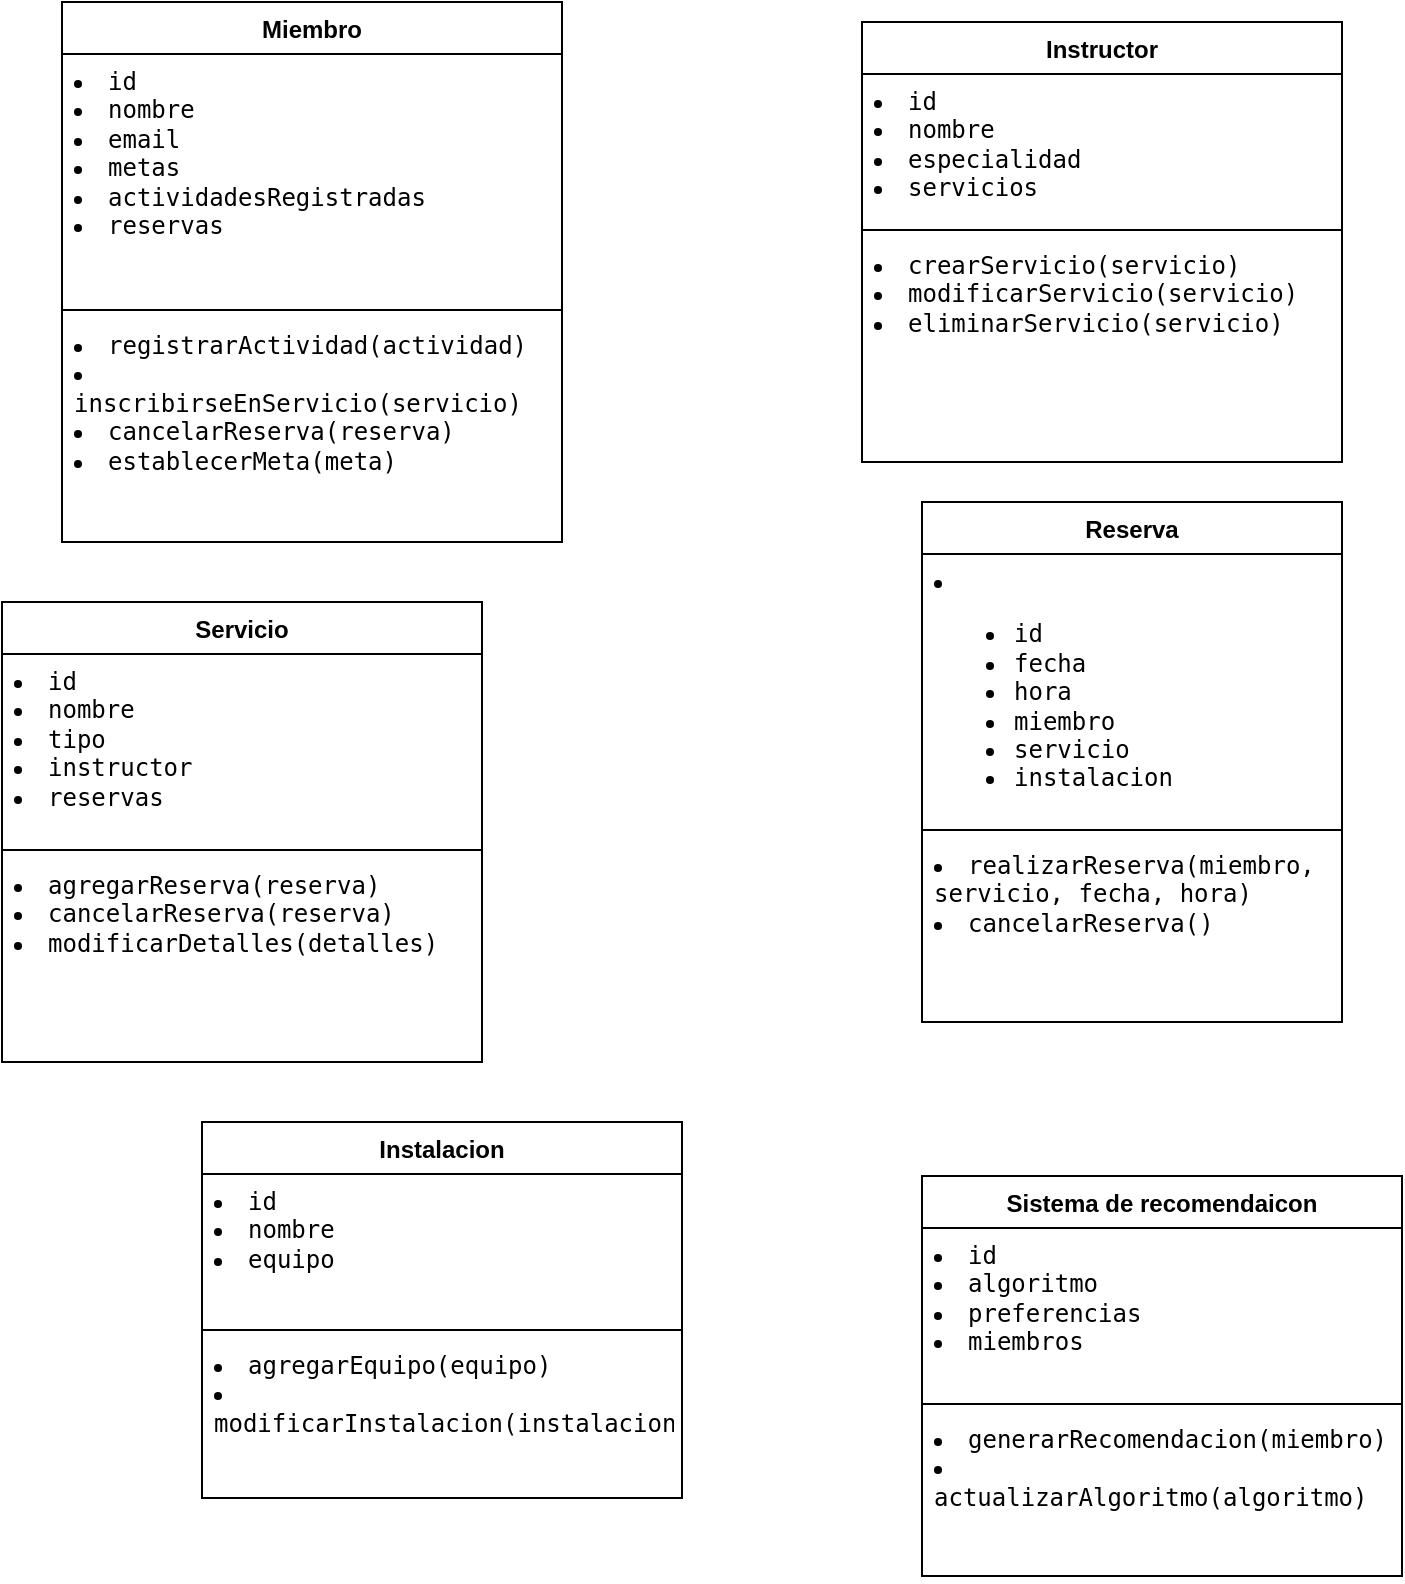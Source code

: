 <mxfile version="22.0.3" type="device">
  <diagram name="Página-1" id="JQLOy4nl7xPPVDxbQ1nu">
    <mxGraphModel dx="1018" dy="772" grid="1" gridSize="10" guides="1" tooltips="1" connect="1" arrows="1" fold="1" page="1" pageScale="1" pageWidth="827" pageHeight="1169" math="0" shadow="0">
      <root>
        <mxCell id="0" />
        <mxCell id="1" parent="0" />
        <mxCell id="F36aT2HTxTsf2F1regIV-1" value="Servicio" style="swimlane;fontStyle=1;align=center;verticalAlign=top;childLayout=stackLayout;horizontal=1;startSize=26;horizontalStack=0;resizeParent=1;resizeParentMax=0;resizeLast=0;collapsible=1;marginBottom=0;whiteSpace=wrap;html=1;" vertex="1" parent="1">
          <mxGeometry x="60" y="450" width="240" height="230" as="geometry" />
        </mxCell>
        <mxCell id="F36aT2HTxTsf2F1regIV-2" value="&lt;li&gt;&lt;code&gt;id&lt;/code&gt;&lt;/li&gt;&lt;li&gt;&lt;code&gt;nombre&lt;/code&gt;&lt;/li&gt;&lt;li&gt;&lt;code&gt;tipo&lt;/code&gt;&lt;/li&gt;&lt;li&gt;&lt;code&gt;instructor&lt;/code&gt;&lt;/li&gt;&lt;li&gt;&lt;code&gt;reservas&lt;/code&gt;&lt;/li&gt;" style="text;strokeColor=none;fillColor=none;align=left;verticalAlign=top;spacingLeft=4;spacingRight=4;overflow=hidden;rotatable=0;points=[[0,0.5],[1,0.5]];portConstraint=eastwest;whiteSpace=wrap;html=1;" vertex="1" parent="F36aT2HTxTsf2F1regIV-1">
          <mxGeometry y="26" width="240" height="94" as="geometry" />
        </mxCell>
        <mxCell id="F36aT2HTxTsf2F1regIV-3" value="" style="line;strokeWidth=1;fillColor=none;align=left;verticalAlign=middle;spacingTop=-1;spacingLeft=3;spacingRight=3;rotatable=0;labelPosition=right;points=[];portConstraint=eastwest;strokeColor=inherit;" vertex="1" parent="F36aT2HTxTsf2F1regIV-1">
          <mxGeometry y="120" width="240" height="8" as="geometry" />
        </mxCell>
        <mxCell id="F36aT2HTxTsf2F1regIV-4" value="&lt;li&gt;&lt;code&gt;agregarReserva(reserva)&lt;/code&gt;&lt;/li&gt;&lt;li&gt;&lt;code&gt;cancelarReserva(reserva)&lt;/code&gt;&lt;/li&gt;&lt;li&gt;&lt;code&gt;modificarDetalles(detalles)&lt;/code&gt;&lt;/li&gt;" style="text;strokeColor=none;fillColor=none;align=left;verticalAlign=top;spacingLeft=4;spacingRight=4;overflow=hidden;rotatable=0;points=[[0,0.5],[1,0.5]];portConstraint=eastwest;whiteSpace=wrap;html=1;" vertex="1" parent="F36aT2HTxTsf2F1regIV-1">
          <mxGeometry y="128" width="240" height="102" as="geometry" />
        </mxCell>
        <mxCell id="F36aT2HTxTsf2F1regIV-5" value="Miembro" style="swimlane;fontStyle=1;align=center;verticalAlign=top;childLayout=stackLayout;horizontal=1;startSize=26;horizontalStack=0;resizeParent=1;resizeParentMax=0;resizeLast=0;collapsible=1;marginBottom=0;whiteSpace=wrap;html=1;" vertex="1" parent="1">
          <mxGeometry x="90" y="150" width="250" height="270" as="geometry" />
        </mxCell>
        <mxCell id="F36aT2HTxTsf2F1regIV-6" value="&lt;li&gt;&lt;code&gt;id&lt;/code&gt;&lt;/li&gt;&lt;li&gt;&lt;code&gt;nombre&lt;/code&gt;&lt;/li&gt;&lt;li&gt;&lt;code&gt;email&lt;/code&gt;&lt;/li&gt;&lt;li&gt;&lt;code&gt;metas&lt;/code&gt;&lt;/li&gt;&lt;li&gt;&lt;code&gt;actividadesRegistradas&lt;/code&gt;&lt;/li&gt;&lt;li&gt;&lt;code&gt;reservas&lt;/code&gt;&lt;/li&gt;" style="text;strokeColor=none;fillColor=none;align=left;verticalAlign=top;spacingLeft=4;spacingRight=4;overflow=hidden;rotatable=0;points=[[0,0.5],[1,0.5]];portConstraint=eastwest;whiteSpace=wrap;html=1;" vertex="1" parent="F36aT2HTxTsf2F1regIV-5">
          <mxGeometry y="26" width="250" height="124" as="geometry" />
        </mxCell>
        <mxCell id="F36aT2HTxTsf2F1regIV-7" value="" style="line;strokeWidth=1;fillColor=none;align=left;verticalAlign=middle;spacingTop=-1;spacingLeft=3;spacingRight=3;rotatable=0;labelPosition=right;points=[];portConstraint=eastwest;strokeColor=inherit;" vertex="1" parent="F36aT2HTxTsf2F1regIV-5">
          <mxGeometry y="150" width="250" height="8" as="geometry" />
        </mxCell>
        <mxCell id="F36aT2HTxTsf2F1regIV-8" value="&lt;li&gt;&lt;code&gt;registrarActividad(actividad)&lt;/code&gt;&lt;/li&gt;&lt;li&gt;&lt;code&gt;inscribirseEnServicio(servicio)&lt;/code&gt;&lt;/li&gt;&lt;li&gt;&lt;code&gt;cancelarReserva(reserva)&lt;/code&gt;&lt;/li&gt;&lt;li&gt;&lt;code&gt;establecerMeta(meta)&lt;/code&gt;&lt;/li&gt;" style="text;strokeColor=none;fillColor=none;align=left;verticalAlign=top;spacingLeft=4;spacingRight=4;overflow=hidden;rotatable=0;points=[[0,0.5],[1,0.5]];portConstraint=eastwest;whiteSpace=wrap;html=1;" vertex="1" parent="F36aT2HTxTsf2F1regIV-5">
          <mxGeometry y="158" width="250" height="112" as="geometry" />
        </mxCell>
        <mxCell id="F36aT2HTxTsf2F1regIV-9" value="Instructor" style="swimlane;fontStyle=1;align=center;verticalAlign=top;childLayout=stackLayout;horizontal=1;startSize=26;horizontalStack=0;resizeParent=1;resizeParentMax=0;resizeLast=0;collapsible=1;marginBottom=0;whiteSpace=wrap;html=1;" vertex="1" parent="1">
          <mxGeometry x="490" y="160" width="240" height="220" as="geometry" />
        </mxCell>
        <mxCell id="F36aT2HTxTsf2F1regIV-10" value="&lt;li&gt;&lt;code&gt;id&lt;/code&gt;&lt;/li&gt;&lt;li&gt;&lt;code&gt;nombre&lt;/code&gt;&lt;/li&gt;&lt;li&gt;&lt;code&gt;especialidad&lt;/code&gt;&lt;/li&gt;&lt;li&gt;&lt;code&gt;servicios&lt;/code&gt;&lt;/li&gt;" style="text;strokeColor=none;fillColor=none;align=left;verticalAlign=top;spacingLeft=4;spacingRight=4;overflow=hidden;rotatable=0;points=[[0,0.5],[1,0.5]];portConstraint=eastwest;whiteSpace=wrap;html=1;" vertex="1" parent="F36aT2HTxTsf2F1regIV-9">
          <mxGeometry y="26" width="240" height="74" as="geometry" />
        </mxCell>
        <mxCell id="F36aT2HTxTsf2F1regIV-11" value="" style="line;strokeWidth=1;fillColor=none;align=left;verticalAlign=middle;spacingTop=-1;spacingLeft=3;spacingRight=3;rotatable=0;labelPosition=right;points=[];portConstraint=eastwest;strokeColor=inherit;" vertex="1" parent="F36aT2HTxTsf2F1regIV-9">
          <mxGeometry y="100" width="240" height="8" as="geometry" />
        </mxCell>
        <mxCell id="F36aT2HTxTsf2F1regIV-12" value="&lt;li&gt;&lt;code&gt;crearServicio(servicio)&lt;/code&gt;&lt;/li&gt;&lt;li&gt;&lt;code&gt;modificarServicio(servicio)&lt;/code&gt;&lt;/li&gt;&lt;li&gt;&lt;code&gt;eliminarServicio(servicio)&lt;/code&gt;&lt;/li&gt;" style="text;strokeColor=none;fillColor=none;align=left;verticalAlign=top;spacingLeft=4;spacingRight=4;overflow=hidden;rotatable=0;points=[[0,0.5],[1,0.5]];portConstraint=eastwest;whiteSpace=wrap;html=1;" vertex="1" parent="F36aT2HTxTsf2F1regIV-9">
          <mxGeometry y="108" width="240" height="112" as="geometry" />
        </mxCell>
        <mxCell id="F36aT2HTxTsf2F1regIV-13" value="Reserva" style="swimlane;fontStyle=1;align=center;verticalAlign=top;childLayout=stackLayout;horizontal=1;startSize=26;horizontalStack=0;resizeParent=1;resizeParentMax=0;resizeLast=0;collapsible=1;marginBottom=0;whiteSpace=wrap;html=1;" vertex="1" parent="1">
          <mxGeometry x="520" y="400" width="210" height="260" as="geometry" />
        </mxCell>
        <mxCell id="F36aT2HTxTsf2F1regIV-14" value="&lt;li&gt;&lt;ul&gt;&lt;li&gt;&lt;code&gt;id&lt;/code&gt;&lt;/li&gt;&lt;li&gt;&lt;code&gt;fecha&lt;/code&gt;&lt;/li&gt;&lt;li&gt;&lt;code&gt;hora&lt;/code&gt;&lt;/li&gt;&lt;li&gt;&lt;code&gt;miembro&lt;/code&gt;&lt;/li&gt;&lt;li&gt;&lt;code&gt;servicio&lt;/code&gt;&lt;/li&gt;&lt;li&gt;&lt;code&gt;instalacion&lt;/code&gt;&lt;/li&gt;&lt;/ul&gt;&lt;/li&gt;&lt;li&gt;&lt;p&gt;&lt;/p&gt;&lt;/li&gt;" style="text;strokeColor=none;fillColor=none;align=left;verticalAlign=top;spacingLeft=4;spacingRight=4;overflow=hidden;rotatable=0;points=[[0,0.5],[1,0.5]];portConstraint=eastwest;whiteSpace=wrap;html=1;" vertex="1" parent="F36aT2HTxTsf2F1regIV-13">
          <mxGeometry y="26" width="210" height="134" as="geometry" />
        </mxCell>
        <mxCell id="F36aT2HTxTsf2F1regIV-15" value="" style="line;strokeWidth=1;fillColor=none;align=left;verticalAlign=middle;spacingTop=-1;spacingLeft=3;spacingRight=3;rotatable=0;labelPosition=right;points=[];portConstraint=eastwest;strokeColor=inherit;" vertex="1" parent="F36aT2HTxTsf2F1regIV-13">
          <mxGeometry y="160" width="210" height="8" as="geometry" />
        </mxCell>
        <mxCell id="F36aT2HTxTsf2F1regIV-16" value="&lt;li&gt;&lt;code&gt;realizarReserva(miembro, servicio, fecha, hora)&lt;/code&gt;&lt;/li&gt;&lt;li&gt;&lt;code&gt;cancelarReserva()&lt;/code&gt;&lt;/li&gt;" style="text;strokeColor=none;fillColor=none;align=left;verticalAlign=top;spacingLeft=4;spacingRight=4;overflow=hidden;rotatable=0;points=[[0,0.5],[1,0.5]];portConstraint=eastwest;whiteSpace=wrap;html=1;" vertex="1" parent="F36aT2HTxTsf2F1regIV-13">
          <mxGeometry y="168" width="210" height="92" as="geometry" />
        </mxCell>
        <mxCell id="F36aT2HTxTsf2F1regIV-17" value="Instalacion" style="swimlane;fontStyle=1;align=center;verticalAlign=top;childLayout=stackLayout;horizontal=1;startSize=26;horizontalStack=0;resizeParent=1;resizeParentMax=0;resizeLast=0;collapsible=1;marginBottom=0;whiteSpace=wrap;html=1;" vertex="1" parent="1">
          <mxGeometry x="160" y="710" width="240" height="188" as="geometry" />
        </mxCell>
        <mxCell id="F36aT2HTxTsf2F1regIV-18" value="&lt;li&gt;&lt;code&gt;id&lt;/code&gt;&lt;/li&gt;&lt;li&gt;&lt;code&gt;nombre&lt;/code&gt;&lt;/li&gt;&lt;li&gt;&lt;code&gt;equipo&lt;/code&gt;&lt;/li&gt;" style="text;strokeColor=none;fillColor=none;align=left;verticalAlign=top;spacingLeft=4;spacingRight=4;overflow=hidden;rotatable=0;points=[[0,0.5],[1,0.5]];portConstraint=eastwest;whiteSpace=wrap;html=1;" vertex="1" parent="F36aT2HTxTsf2F1regIV-17">
          <mxGeometry y="26" width="240" height="74" as="geometry" />
        </mxCell>
        <mxCell id="F36aT2HTxTsf2F1regIV-19" value="" style="line;strokeWidth=1;fillColor=none;align=left;verticalAlign=middle;spacingTop=-1;spacingLeft=3;spacingRight=3;rotatable=0;labelPosition=right;points=[];portConstraint=eastwest;strokeColor=inherit;" vertex="1" parent="F36aT2HTxTsf2F1regIV-17">
          <mxGeometry y="100" width="240" height="8" as="geometry" />
        </mxCell>
        <mxCell id="F36aT2HTxTsf2F1regIV-20" value="&lt;li&gt;&lt;code&gt;agregarEquipo(equipo)&lt;/code&gt;&lt;/li&gt;&lt;li&gt;&lt;code&gt;modificarInstalacion(instalacion)&lt;/code&gt;&lt;/li&gt;" style="text;strokeColor=none;fillColor=none;align=left;verticalAlign=top;spacingLeft=4;spacingRight=4;overflow=hidden;rotatable=0;points=[[0,0.5],[1,0.5]];portConstraint=eastwest;whiteSpace=wrap;html=1;" vertex="1" parent="F36aT2HTxTsf2F1regIV-17">
          <mxGeometry y="108" width="240" height="80" as="geometry" />
        </mxCell>
        <mxCell id="F36aT2HTxTsf2F1regIV-21" value="Sistema de recomendaicon" style="swimlane;fontStyle=1;align=center;verticalAlign=top;childLayout=stackLayout;horizontal=1;startSize=26;horizontalStack=0;resizeParent=1;resizeParentMax=0;resizeLast=0;collapsible=1;marginBottom=0;whiteSpace=wrap;html=1;" vertex="1" parent="1">
          <mxGeometry x="520" y="737" width="240" height="200" as="geometry" />
        </mxCell>
        <mxCell id="F36aT2HTxTsf2F1regIV-22" value="&lt;li&gt;&lt;code&gt;id&lt;/code&gt;&lt;/li&gt;&lt;li&gt;&lt;code&gt;algoritmo&lt;/code&gt;&lt;/li&gt;&lt;li&gt;&lt;code&gt;preferencias&lt;/code&gt;&lt;/li&gt;&lt;li&gt;&lt;code&gt;miembros&lt;/code&gt;&lt;/li&gt;" style="text;strokeColor=none;fillColor=none;align=left;verticalAlign=top;spacingLeft=4;spacingRight=4;overflow=hidden;rotatable=0;points=[[0,0.5],[1,0.5]];portConstraint=eastwest;whiteSpace=wrap;html=1;" vertex="1" parent="F36aT2HTxTsf2F1regIV-21">
          <mxGeometry y="26" width="240" height="84" as="geometry" />
        </mxCell>
        <mxCell id="F36aT2HTxTsf2F1regIV-23" value="" style="line;strokeWidth=1;fillColor=none;align=left;verticalAlign=middle;spacingTop=-1;spacingLeft=3;spacingRight=3;rotatable=0;labelPosition=right;points=[];portConstraint=eastwest;strokeColor=inherit;" vertex="1" parent="F36aT2HTxTsf2F1regIV-21">
          <mxGeometry y="110" width="240" height="8" as="geometry" />
        </mxCell>
        <mxCell id="F36aT2HTxTsf2F1regIV-24" value="&lt;li&gt;&lt;code&gt;generarRecomendacion(miembro)&lt;/code&gt;&lt;/li&gt;&lt;li&gt;&lt;code&gt;actualizarAlgoritmo(algoritmo)&lt;/code&gt;&lt;/li&gt;" style="text;strokeColor=none;fillColor=none;align=left;verticalAlign=top;spacingLeft=4;spacingRight=4;overflow=hidden;rotatable=0;points=[[0,0.5],[1,0.5]];portConstraint=eastwest;whiteSpace=wrap;html=1;" vertex="1" parent="F36aT2HTxTsf2F1regIV-21">
          <mxGeometry y="118" width="240" height="82" as="geometry" />
        </mxCell>
      </root>
    </mxGraphModel>
  </diagram>
</mxfile>
